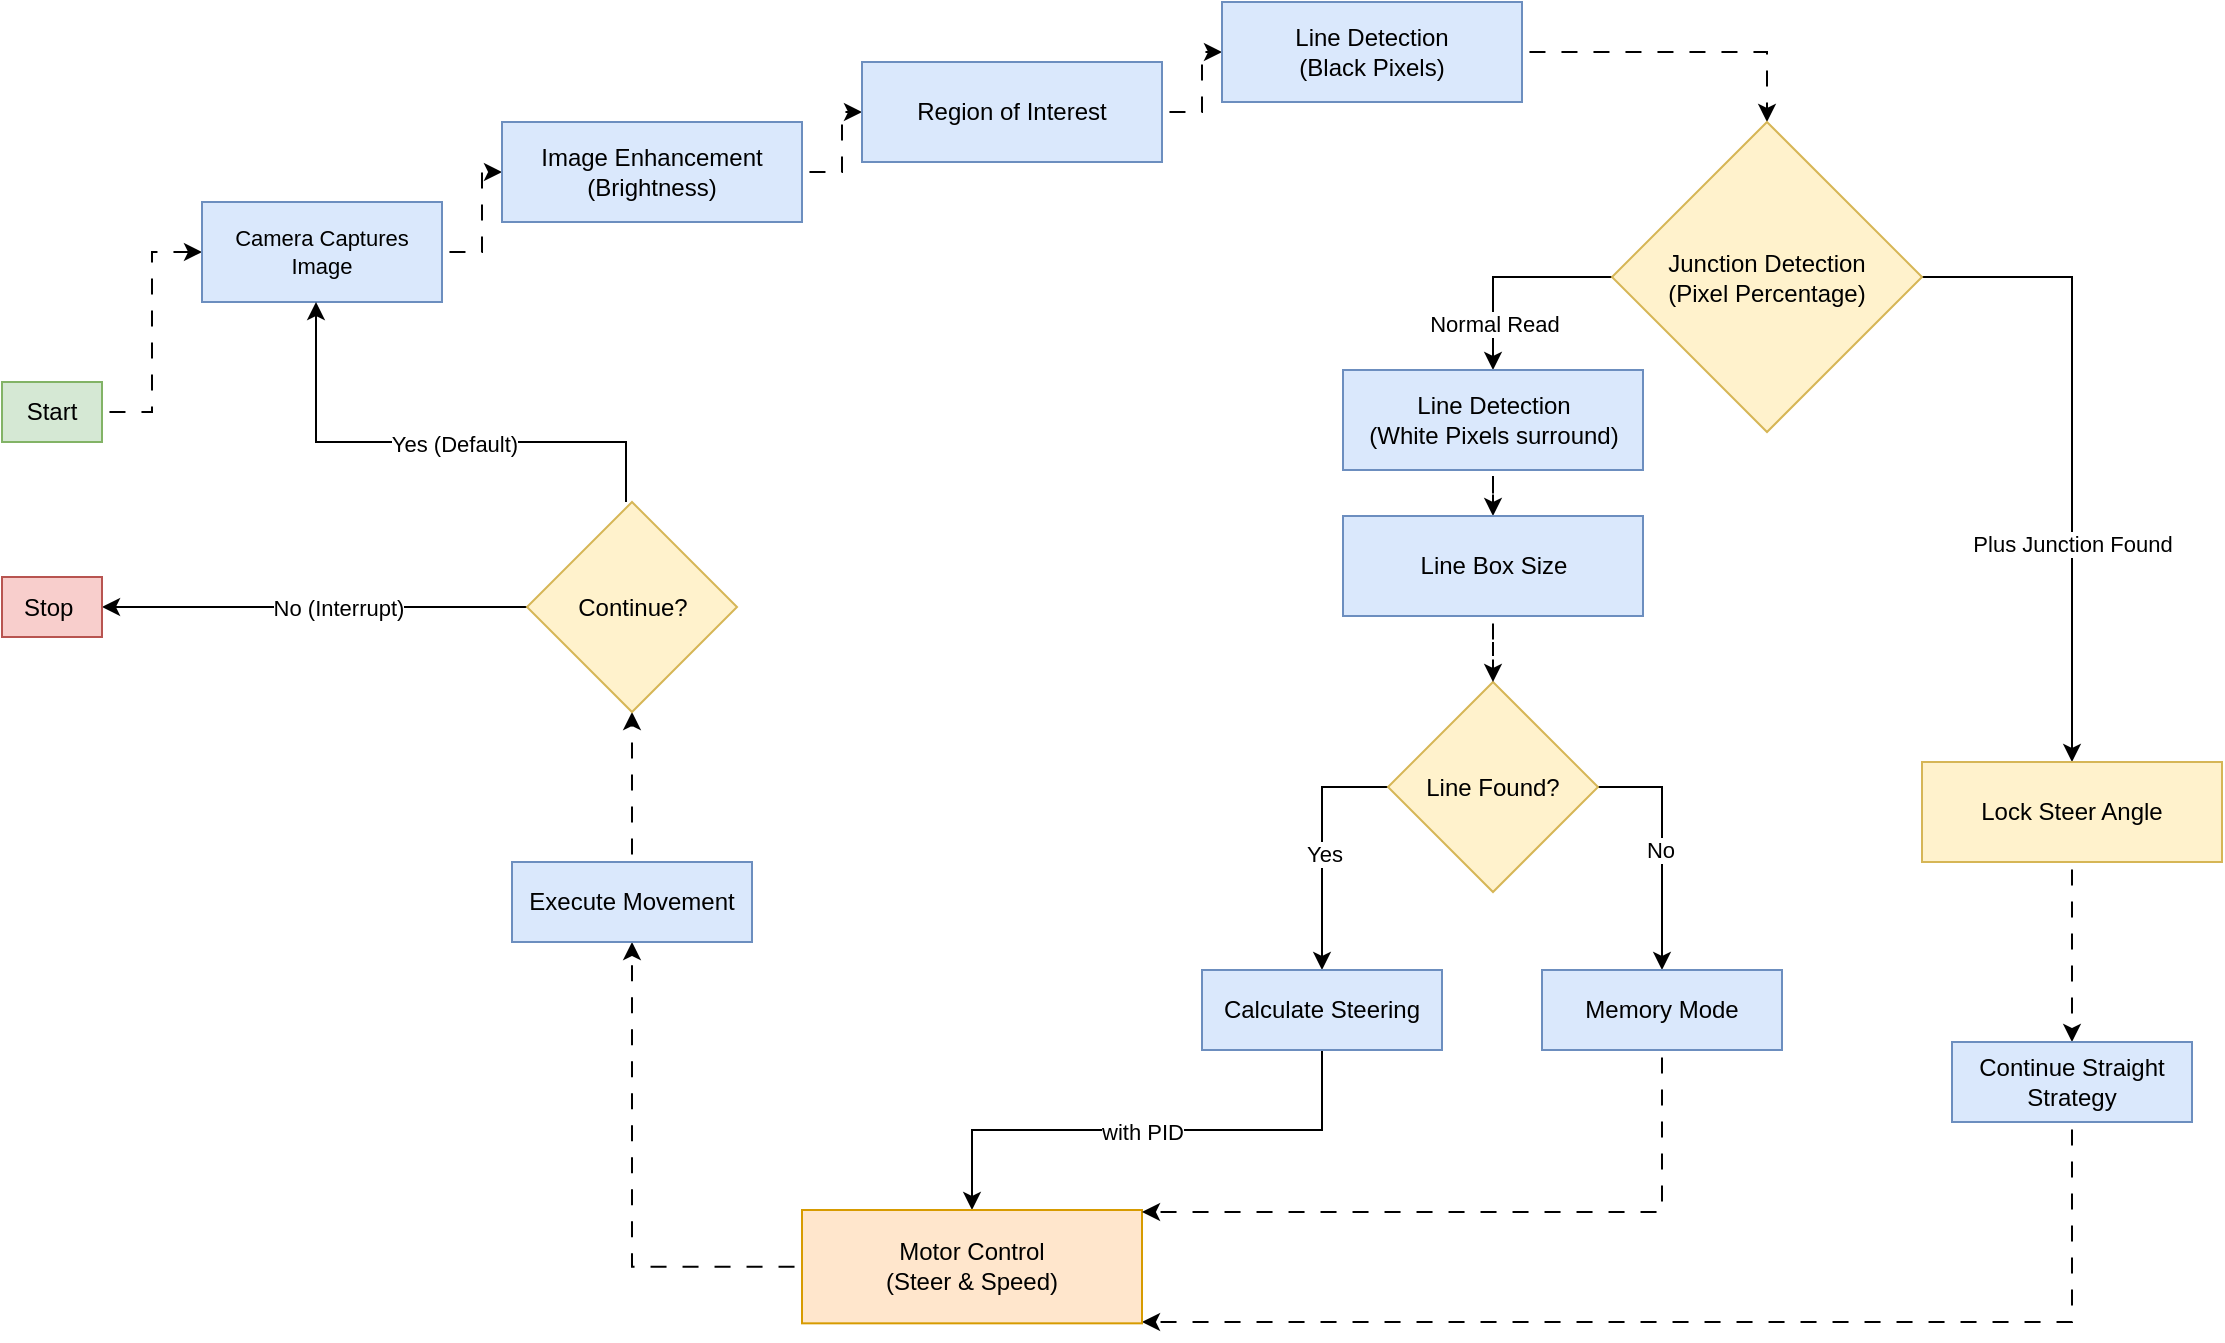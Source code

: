 <mxfile version="28.0.6">
  <diagram name="Page-1" id="dmJ5klp1wzARZ7jFiC1e">
    <mxGraphModel dx="1426" dy="749" grid="1" gridSize="10" guides="1" tooltips="1" connect="1" arrows="1" fold="1" page="1" pageScale="1" pageWidth="1169" pageHeight="827" math="0" shadow="0">
      <root>
        <mxCell id="0" />
        <mxCell id="1" parent="0" />
        <mxCell id="yowfagcIyN5PcVFSIJR1-57" style="edgeStyle=orthogonalEdgeStyle;rounded=0;orthogonalLoop=1;jettySize=auto;html=1;entryX=0;entryY=0.5;entryDx=0;entryDy=0;flowAnimation=1;" parent="1" source="yowfagcIyN5PcVFSIJR1-3" target="yowfagcIyN5PcVFSIJR1-5" edge="1">
          <mxGeometry relative="1" as="geometry" />
        </mxCell>
        <mxCell id="yowfagcIyN5PcVFSIJR1-3" value="Start" style="rounded=0;whiteSpace=wrap;html=1;fontSize=12;fillColor=#d5e8d4;strokeColor=#82b366;" parent="1" vertex="1">
          <mxGeometry x="29" y="320" width="50" height="30" as="geometry" />
        </mxCell>
        <mxCell id="6Qgw9M841O2UvQe1TRWj-9" style="edgeStyle=orthogonalEdgeStyle;rounded=0;orthogonalLoop=1;jettySize=auto;html=1;entryX=0;entryY=0.5;entryDx=0;entryDy=0;flowAnimation=1;" edge="1" parent="1" source="yowfagcIyN5PcVFSIJR1-5" target="yowfagcIyN5PcVFSIJR1-8">
          <mxGeometry relative="1" as="geometry" />
        </mxCell>
        <mxCell id="yowfagcIyN5PcVFSIJR1-5" value="Camera Captures Image" style="rounded=0;whiteSpace=wrap;html=1;fillColor=#dae8fc;strokeColor=#6c8ebf;fontSize=11;" parent="1" vertex="1">
          <mxGeometry x="129" y="230" width="120" height="50" as="geometry" />
        </mxCell>
        <mxCell id="6Qgw9M841O2UvQe1TRWj-10" style="edgeStyle=orthogonalEdgeStyle;rounded=0;orthogonalLoop=1;jettySize=auto;html=1;entryX=0;entryY=0.5;entryDx=0;entryDy=0;flowAnimation=1;" edge="1" parent="1" source="yowfagcIyN5PcVFSIJR1-8" target="yowfagcIyN5PcVFSIJR1-10">
          <mxGeometry relative="1" as="geometry" />
        </mxCell>
        <mxCell id="yowfagcIyN5PcVFSIJR1-8" value="Image Enhancement&lt;div&gt;(Brightness)&lt;/div&gt;" style="rounded=0;whiteSpace=wrap;html=1;fillColor=#dae8fc;strokeColor=#6c8ebf;" parent="1" vertex="1">
          <mxGeometry x="279" y="190" width="150" height="50" as="geometry" />
        </mxCell>
        <mxCell id="6Qgw9M841O2UvQe1TRWj-11" style="edgeStyle=orthogonalEdgeStyle;rounded=0;orthogonalLoop=1;jettySize=auto;html=1;entryX=0;entryY=0.5;entryDx=0;entryDy=0;flowAnimation=1;" edge="1" parent="1" source="yowfagcIyN5PcVFSIJR1-10" target="yowfagcIyN5PcVFSIJR1-11">
          <mxGeometry relative="1" as="geometry" />
        </mxCell>
        <mxCell id="yowfagcIyN5PcVFSIJR1-10" value="Region of Interest" style="rounded=0;whiteSpace=wrap;html=1;fillColor=#dae8fc;strokeColor=#6c8ebf;" parent="1" vertex="1">
          <mxGeometry x="459" y="160" width="150" height="50" as="geometry" />
        </mxCell>
        <mxCell id="6Qgw9M841O2UvQe1TRWj-7" style="edgeStyle=orthogonalEdgeStyle;rounded=0;orthogonalLoop=1;jettySize=auto;html=1;entryX=0.5;entryY=0;entryDx=0;entryDy=0;flowAnimation=1;" edge="1" parent="1" source="yowfagcIyN5PcVFSIJR1-11" target="yowfagcIyN5PcVFSIJR1-15">
          <mxGeometry relative="1" as="geometry" />
        </mxCell>
        <mxCell id="yowfagcIyN5PcVFSIJR1-11" value="Line Detection&lt;div&gt;(Black Pixels&lt;span style=&quot;background-color: transparent; color: light-dark(rgb(0, 0, 0), rgb(255, 255, 255));&quot;&gt;)&lt;/span&gt;&lt;/div&gt;" style="rounded=0;whiteSpace=wrap;html=1;fillColor=#dae8fc;strokeColor=#6c8ebf;" parent="1" vertex="1">
          <mxGeometry x="639" y="130" width="150" height="50" as="geometry" />
        </mxCell>
        <mxCell id="yowfagcIyN5PcVFSIJR1-26" style="edgeStyle=orthogonalEdgeStyle;rounded=0;orthogonalLoop=1;jettySize=auto;html=1;entryX=0.5;entryY=0;entryDx=0;entryDy=0;exitX=1;exitY=0.5;exitDx=0;exitDy=0;shadow=0;" parent="1" source="yowfagcIyN5PcVFSIJR1-15" target="yowfagcIyN5PcVFSIJR1-25" edge="1">
          <mxGeometry relative="1" as="geometry">
            <Array as="points">
              <mxPoint x="1064" y="268" />
            </Array>
          </mxGeometry>
        </mxCell>
        <mxCell id="yowfagcIyN5PcVFSIJR1-27" value="Plus Junction Found" style="edgeLabel;html=1;align=center;verticalAlign=middle;resizable=0;points=[];" parent="yowfagcIyN5PcVFSIJR1-26" vertex="1" connectable="0">
          <mxGeometry x="0.192" y="1" relative="1" as="geometry">
            <mxPoint x="-1" y="19" as="offset" />
          </mxGeometry>
        </mxCell>
        <mxCell id="yowfagcIyN5PcVFSIJR1-52" style="edgeStyle=orthogonalEdgeStyle;rounded=0;orthogonalLoop=1;jettySize=auto;html=1;entryX=0.5;entryY=0;entryDx=0;entryDy=0;exitX=0;exitY=0.5;exitDx=0;exitDy=0;" parent="1" source="yowfagcIyN5PcVFSIJR1-15" target="yowfagcIyN5PcVFSIJR1-16" edge="1">
          <mxGeometry relative="1" as="geometry" />
        </mxCell>
        <mxCell id="6Qgw9M841O2UvQe1TRWj-5" value="Normal Read" style="edgeLabel;html=1;align=center;verticalAlign=middle;resizable=0;points=[];" vertex="1" connectable="0" parent="yowfagcIyN5PcVFSIJR1-52">
          <mxGeometry x="0.384" y="2" relative="1" as="geometry">
            <mxPoint x="-2" y="9" as="offset" />
          </mxGeometry>
        </mxCell>
        <mxCell id="yowfagcIyN5PcVFSIJR1-15" value="Junction Detection&lt;div&gt;(Pixel Percentage)&lt;/div&gt;" style="rhombus;whiteSpace=wrap;html=1;fillColor=#fff2cc;strokeColor=#d6b656;" parent="1" vertex="1">
          <mxGeometry x="834" y="190" width="155" height="155" as="geometry" />
        </mxCell>
        <mxCell id="6Qgw9M841O2UvQe1TRWj-14" style="edgeStyle=orthogonalEdgeStyle;rounded=0;orthogonalLoop=1;jettySize=auto;html=1;entryX=0.5;entryY=0;entryDx=0;entryDy=0;flowAnimation=1;" edge="1" parent="1" source="yowfagcIyN5PcVFSIJR1-16" target="6Qgw9M841O2UvQe1TRWj-12">
          <mxGeometry relative="1" as="geometry" />
        </mxCell>
        <mxCell id="yowfagcIyN5PcVFSIJR1-16" value="Line Detection&lt;div&gt;(White Pixels surround)&lt;/div&gt;" style="rounded=0;whiteSpace=wrap;html=1;fillColor=#dae8fc;strokeColor=#6c8ebf;" parent="1" vertex="1">
          <mxGeometry x="699.5" y="314" width="150" height="50" as="geometry" />
        </mxCell>
        <mxCell id="yowfagcIyN5PcVFSIJR1-31" style="edgeStyle=orthogonalEdgeStyle;rounded=0;orthogonalLoop=1;jettySize=auto;html=1;entryX=0.5;entryY=0;entryDx=0;entryDy=0;exitX=0;exitY=0.5;exitDx=0;exitDy=0;" parent="1" source="yowfagcIyN5PcVFSIJR1-19" target="yowfagcIyN5PcVFSIJR1-28" edge="1">
          <mxGeometry relative="1" as="geometry" />
        </mxCell>
        <mxCell id="yowfagcIyN5PcVFSIJR1-32" value="Yes" style="edgeLabel;html=1;align=center;verticalAlign=middle;resizable=0;points=[];" parent="yowfagcIyN5PcVFSIJR1-31" vertex="1" connectable="0">
          <mxGeometry x="0.067" y="1" relative="1" as="geometry">
            <mxPoint as="offset" />
          </mxGeometry>
        </mxCell>
        <mxCell id="yowfagcIyN5PcVFSIJR1-33" style="edgeStyle=orthogonalEdgeStyle;rounded=0;orthogonalLoop=1;jettySize=auto;html=1;entryX=0.5;entryY=0;entryDx=0;entryDy=0;exitX=1;exitY=0.5;exitDx=0;exitDy=0;" parent="1" source="yowfagcIyN5PcVFSIJR1-19" target="yowfagcIyN5PcVFSIJR1-29" edge="1">
          <mxGeometry relative="1" as="geometry" />
        </mxCell>
        <mxCell id="yowfagcIyN5PcVFSIJR1-34" value="No" style="edgeLabel;html=1;align=center;verticalAlign=middle;resizable=0;points=[];" parent="yowfagcIyN5PcVFSIJR1-33" vertex="1" connectable="0">
          <mxGeometry x="0.029" y="-1" relative="1" as="geometry">
            <mxPoint as="offset" />
          </mxGeometry>
        </mxCell>
        <mxCell id="yowfagcIyN5PcVFSIJR1-19" value="Line Found?" style="rhombus;whiteSpace=wrap;html=1;fillColor=#fff2cc;strokeColor=#d6b656;" parent="1" vertex="1">
          <mxGeometry x="722" y="470" width="105" height="105" as="geometry" />
        </mxCell>
        <mxCell id="yowfagcIyN5PcVFSIJR1-35" style="edgeStyle=orthogonalEdgeStyle;rounded=0;orthogonalLoop=1;jettySize=auto;html=1;entryX=0.5;entryY=0;entryDx=0;entryDy=0;flowAnimation=1;" parent="1" source="yowfagcIyN5PcVFSIJR1-25" target="yowfagcIyN5PcVFSIJR1-30" edge="1">
          <mxGeometry relative="1" as="geometry" />
        </mxCell>
        <mxCell id="yowfagcIyN5PcVFSIJR1-25" value="Lock Steer Angle" style="rounded=0;whiteSpace=wrap;html=1;fillColor=#fff2cc;strokeColor=#d6b656;" parent="1" vertex="1">
          <mxGeometry x="989" y="510" width="150" height="50" as="geometry" />
        </mxCell>
        <mxCell id="yowfagcIyN5PcVFSIJR1-37" style="edgeStyle=orthogonalEdgeStyle;rounded=0;orthogonalLoop=1;jettySize=auto;html=1;entryX=0.5;entryY=0;entryDx=0;entryDy=0;exitX=0.5;exitY=1;exitDx=0;exitDy=0;" parent="1" source="yowfagcIyN5PcVFSIJR1-28" target="yowfagcIyN5PcVFSIJR1-36" edge="1">
          <mxGeometry relative="1" as="geometry" />
        </mxCell>
        <mxCell id="6Qgw9M841O2UvQe1TRWj-8" value="with PID" style="edgeLabel;html=1;align=center;verticalAlign=middle;resizable=0;points=[];" vertex="1" connectable="0" parent="yowfagcIyN5PcVFSIJR1-37">
          <mxGeometry x="0.02" y="1" relative="1" as="geometry">
            <mxPoint as="offset" />
          </mxGeometry>
        </mxCell>
        <mxCell id="yowfagcIyN5PcVFSIJR1-28" value="&lt;div&gt;Calculate Steering&lt;/div&gt;" style="rounded=0;whiteSpace=wrap;html=1;fillColor=#dae8fc;strokeColor=#6c8ebf;" parent="1" vertex="1">
          <mxGeometry x="629" y="614" width="120" height="40" as="geometry" />
        </mxCell>
        <mxCell id="yowfagcIyN5PcVFSIJR1-29" value="Memory Mode" style="rounded=0;whiteSpace=wrap;html=1;fillColor=#dae8fc;strokeColor=#6c8ebf;" parent="1" vertex="1">
          <mxGeometry x="799" y="614" width="120" height="40" as="geometry" />
        </mxCell>
        <mxCell id="yowfagcIyN5PcVFSIJR1-39" style="edgeStyle=orthogonalEdgeStyle;rounded=0;orthogonalLoop=1;jettySize=auto;html=1;entryX=1;entryY=1;entryDx=0;entryDy=0;exitX=0.5;exitY=1;exitDx=0;exitDy=0;flowAnimation=1;" parent="1" source="yowfagcIyN5PcVFSIJR1-30" target="yowfagcIyN5PcVFSIJR1-36" edge="1">
          <mxGeometry relative="1" as="geometry">
            <Array as="points">
              <mxPoint x="1064" y="790" />
              <mxPoint x="599" y="790" />
            </Array>
          </mxGeometry>
        </mxCell>
        <mxCell id="yowfagcIyN5PcVFSIJR1-30" value="Continue Straight Strategy" style="rounded=0;whiteSpace=wrap;html=1;fillColor=#dae8fc;strokeColor=#6c8ebf;" parent="1" vertex="1">
          <mxGeometry x="1004" y="650" width="120" height="40" as="geometry" />
        </mxCell>
        <mxCell id="yowfagcIyN5PcVFSIJR1-54" style="edgeStyle=orthogonalEdgeStyle;rounded=0;orthogonalLoop=1;jettySize=auto;html=1;entryX=0.5;entryY=1;entryDx=0;entryDy=0;flowAnimation=1;" parent="1" source="yowfagcIyN5PcVFSIJR1-36" target="yowfagcIyN5PcVFSIJR1-41" edge="1">
          <mxGeometry relative="1" as="geometry" />
        </mxCell>
        <mxCell id="yowfagcIyN5PcVFSIJR1-36" value="Motor Control&lt;div&gt;(Steer &amp;amp; Speed)&lt;/div&gt;" style="rounded=0;whiteSpace=wrap;html=1;fillColor=#ffe6cc;strokeColor=#d79b00;" parent="1" vertex="1">
          <mxGeometry x="429" y="734" width="170" height="56.67" as="geometry" />
        </mxCell>
        <mxCell id="yowfagcIyN5PcVFSIJR1-38" style="edgeStyle=orthogonalEdgeStyle;rounded=0;orthogonalLoop=1;jettySize=auto;html=1;flowAnimation=1;" parent="1" source="yowfagcIyN5PcVFSIJR1-29" edge="1">
          <mxGeometry relative="1" as="geometry">
            <mxPoint x="599" y="735" as="targetPoint" />
            <Array as="points">
              <mxPoint x="859" y="735" />
            </Array>
          </mxGeometry>
        </mxCell>
        <mxCell id="yowfagcIyN5PcVFSIJR1-55" style="edgeStyle=orthogonalEdgeStyle;rounded=0;orthogonalLoop=1;jettySize=auto;html=1;entryX=0.5;entryY=1;entryDx=0;entryDy=0;flowAnimation=1;" parent="1" source="yowfagcIyN5PcVFSIJR1-41" target="yowfagcIyN5PcVFSIJR1-43" edge="1">
          <mxGeometry relative="1" as="geometry" />
        </mxCell>
        <mxCell id="yowfagcIyN5PcVFSIJR1-41" value="Execute Movement" style="rounded=0;whiteSpace=wrap;html=1;fillColor=#dae8fc;strokeColor=#6c8ebf;" parent="1" vertex="1">
          <mxGeometry x="284" y="560" width="120" height="40" as="geometry" />
        </mxCell>
        <mxCell id="yowfagcIyN5PcVFSIJR1-56" style="edgeStyle=orthogonalEdgeStyle;rounded=0;orthogonalLoop=1;jettySize=auto;html=1;entryX=0.5;entryY=1;entryDx=0;entryDy=0;" parent="1" edge="1">
          <mxGeometry relative="1" as="geometry">
            <mxPoint x="341" y="380" as="sourcePoint" />
            <mxPoint x="186" y="280" as="targetPoint" />
            <Array as="points">
              <mxPoint x="341" y="350" />
              <mxPoint x="186" y="350" />
            </Array>
          </mxGeometry>
        </mxCell>
        <mxCell id="6Qgw9M841O2UvQe1TRWj-3" value="Yes (Default)" style="edgeLabel;html=1;align=center;verticalAlign=middle;resizable=0;points=[];" vertex="1" connectable="0" parent="yowfagcIyN5PcVFSIJR1-56">
          <mxGeometry x="-0.141" y="1" relative="1" as="geometry">
            <mxPoint x="-7" as="offset" />
          </mxGeometry>
        </mxCell>
        <mxCell id="6Qgw9M841O2UvQe1TRWj-1" style="edgeStyle=orthogonalEdgeStyle;rounded=0;orthogonalLoop=1;jettySize=auto;html=1;" edge="1" parent="1" source="yowfagcIyN5PcVFSIJR1-43" target="yowfagcIyN5PcVFSIJR1-44">
          <mxGeometry relative="1" as="geometry" />
        </mxCell>
        <mxCell id="6Qgw9M841O2UvQe1TRWj-2" value="No (Interrupt)" style="edgeLabel;html=1;align=center;verticalAlign=middle;resizable=0;points=[];" vertex="1" connectable="0" parent="6Qgw9M841O2UvQe1TRWj-1">
          <mxGeometry x="-0.111" relative="1" as="geometry">
            <mxPoint as="offset" />
          </mxGeometry>
        </mxCell>
        <mxCell id="yowfagcIyN5PcVFSIJR1-43" value="Continue?" style="rhombus;whiteSpace=wrap;html=1;fillColor=#fff2cc;strokeColor=#d6b656;" parent="1" vertex="1">
          <mxGeometry x="291.5" y="380" width="105" height="105" as="geometry" />
        </mxCell>
        <mxCell id="yowfagcIyN5PcVFSIJR1-44" value="Stop&amp;nbsp;" style="rounded=0;whiteSpace=wrap;html=1;fillColor=#f8cecc;strokeColor=#b85450;" parent="1" vertex="1">
          <mxGeometry x="29" y="417.5" width="50" height="30" as="geometry" />
        </mxCell>
        <mxCell id="6Qgw9M841O2UvQe1TRWj-13" style="edgeStyle=orthogonalEdgeStyle;rounded=0;orthogonalLoop=1;jettySize=auto;html=1;entryX=0.5;entryY=0;entryDx=0;entryDy=0;flowAnimation=1;" edge="1" parent="1" source="6Qgw9M841O2UvQe1TRWj-12" target="yowfagcIyN5PcVFSIJR1-19">
          <mxGeometry relative="1" as="geometry" />
        </mxCell>
        <mxCell id="6Qgw9M841O2UvQe1TRWj-12" value="Line Box Size" style="rounded=0;whiteSpace=wrap;html=1;fillColor=#dae8fc;strokeColor=#6c8ebf;" vertex="1" parent="1">
          <mxGeometry x="699.5" y="387" width="150" height="50" as="geometry" />
        </mxCell>
      </root>
    </mxGraphModel>
  </diagram>
</mxfile>
